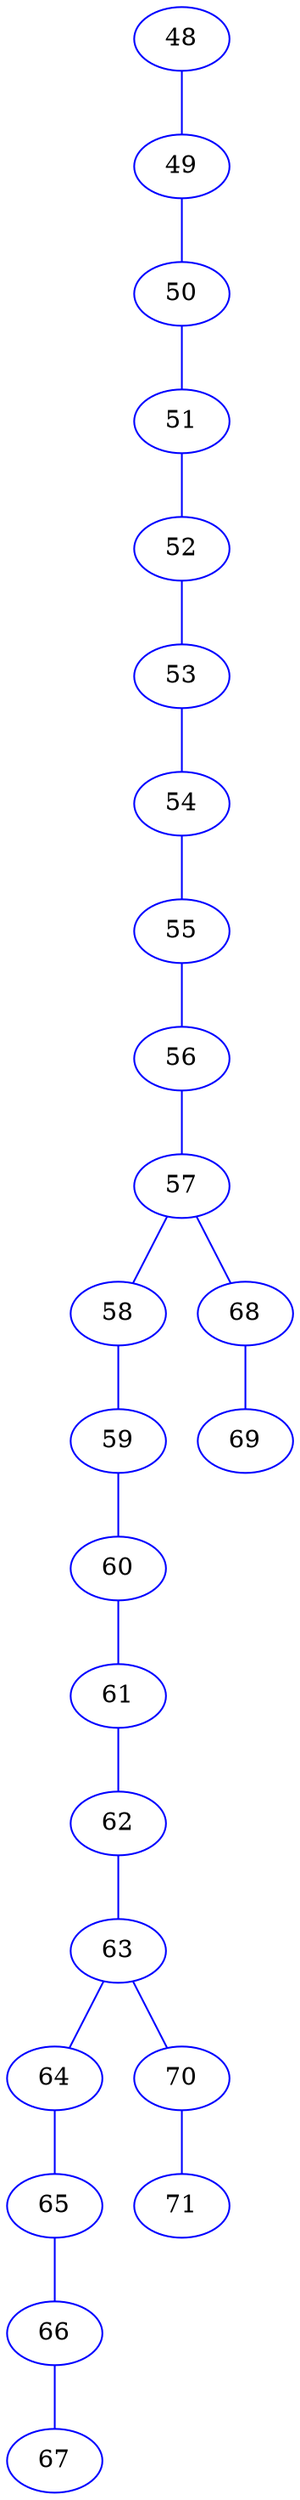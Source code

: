 strict graph "" {
	48	[color=blue];
	49	[color=blue];
	48 -- 49	[color=blue];
	50	[color=blue];
	49 -- 50	[color=blue];
	51	[color=blue];
	50 -- 51	[color=blue];
	52	[color=blue];
	51 -- 52	[color=blue];
	53	[color=blue];
	52 -- 53	[color=blue];
	54	[color=blue];
	53 -- 54	[color=blue];
	55	[color=blue];
	54 -- 55	[color=blue];
	56	[color=blue];
	55 -- 56	[color=blue];
	57	[color=blue];
	56 -- 57	[color=blue];
	58	[color=blue];
	57 -- 58	[color=blue];
	68	[color=blue];
	57 -- 68	[color=blue];
	59	[color=blue];
	58 -- 59	[color=blue];
	69	[color=blue];
	68 -- 69	[color=blue];
	60	[color=blue];
	59 -- 60	[color=blue];
	61	[color=blue];
	60 -- 61	[color=blue];
	62	[color=blue];
	61 -- 62	[color=blue];
	63	[color=blue];
	62 -- 63	[color=blue];
	64	[color=blue];
	63 -- 64	[color=blue];
	70	[color=blue];
	63 -- 70	[color=blue];
	65	[color=blue];
	64 -- 65	[color=blue];
	71	[color=blue];
	70 -- 71	[color=blue];
	66	[color=blue];
	65 -- 66	[color=blue];
	67	[color=blue];
	66 -- 67	[color=blue];
}
